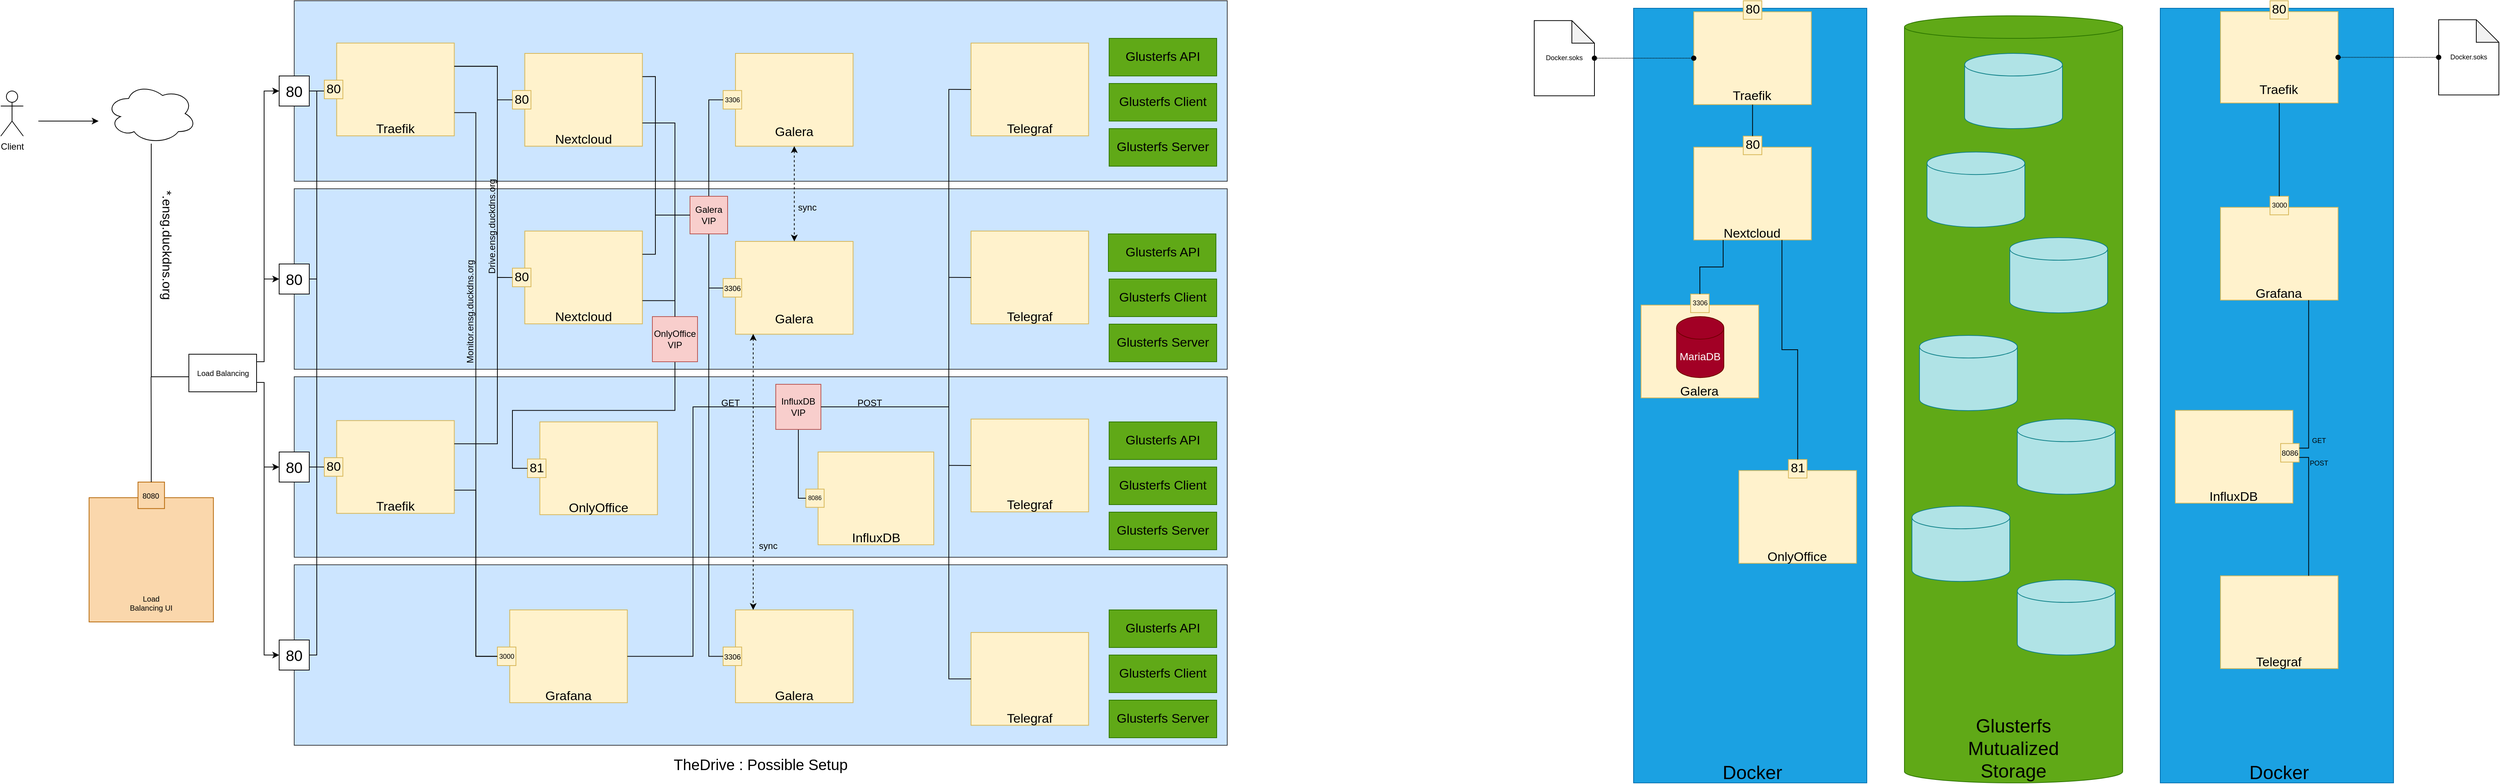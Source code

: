 <mxfile version="16.5.6" type="github">
  <diagram id="uSSf6d4gXcC3axAi4T38" name="Page-1">
    <mxGraphModel dx="920" dy="921" grid="1" gridSize="10" guides="1" tooltips="1" connect="1" arrows="1" fold="1" page="1" pageScale="1" pageWidth="827" pageHeight="1169" math="0" shadow="0">
      <root>
        <mxCell id="0" />
        <mxCell id="1" parent="0" />
        <mxCell id="GVOFtaDocg-hXBosBqJG-1" value="Client" style="shape=umlActor;verticalLabelPosition=bottom;verticalAlign=top;html=1;outlineConnect=0;" parent="1" vertex="1">
          <mxGeometry x="30" y="140" width="30" height="60" as="geometry" />
        </mxCell>
        <mxCell id="GVOFtaDocg-hXBosBqJG-21" style="edgeStyle=orthogonalEdgeStyle;rounded=0;orthogonalLoop=1;jettySize=auto;html=1;fontSize=17;" parent="1" source="GVOFtaDocg-hXBosBqJG-2" edge="1">
          <mxGeometry relative="1" as="geometry">
            <mxPoint x="290" y="520" as="targetPoint" />
            <Array as="points">
              <mxPoint x="230" y="520" />
            </Array>
          </mxGeometry>
        </mxCell>
        <mxCell id="GVOFtaDocg-hXBosBqJG-2" value="" style="ellipse;shape=cloud;whiteSpace=wrap;html=1;" parent="1" vertex="1">
          <mxGeometry x="170" y="130" width="120" height="80" as="geometry" />
        </mxCell>
        <mxCell id="GVOFtaDocg-hXBosBqJG-4" value="" style="endArrow=classic;html=1;rounded=0;" parent="1" edge="1">
          <mxGeometry width="50" height="50" relative="1" as="geometry">
            <mxPoint x="80" y="180" as="sourcePoint" />
            <mxPoint x="160" y="180" as="targetPoint" />
          </mxGeometry>
        </mxCell>
        <mxCell id="GVOFtaDocg-hXBosBqJG-26" value="*.ensg.duckdns.org" style="text;html=1;strokeColor=none;fillColor=none;align=center;verticalAlign=middle;whiteSpace=wrap;rounded=0;fontSize=17;rotation=90;" parent="1" vertex="1">
          <mxGeometry x="220" y="330" width="60" height="30" as="geometry" />
        </mxCell>
        <mxCell id="GVOFtaDocg-hXBosBqJG-6" value="TheDrive : Possible Setup" style="text;html=1;strokeColor=none;fillColor=none;align=center;verticalAlign=middle;whiteSpace=wrap;rounded=0;fontSize=20;" parent="1" vertex="1">
          <mxGeometry x="915" y="1020" width="250" height="30" as="geometry" />
        </mxCell>
        <mxCell id="GVOFtaDocg-hXBosBqJG-7" value="" style="rounded=0;whiteSpace=wrap;html=1;fontSize=20;fillColor=#cce5ff;strokeColor=#36393d;" parent="1" vertex="1">
          <mxGeometry x="420" y="20" width="1240" height="240" as="geometry" />
        </mxCell>
        <mxCell id="GVOFtaDocg-hXBosBqJG-8" value="" style="rounded=0;whiteSpace=wrap;html=1;fontSize=20;fillColor=#cce5ff;strokeColor=#36393d;" parent="1" vertex="1">
          <mxGeometry x="420" y="270" width="1240" height="240" as="geometry" />
        </mxCell>
        <mxCell id="GVOFtaDocg-hXBosBqJG-9" value="" style="rounded=0;whiteSpace=wrap;html=1;fontSize=20;fillColor=#cce5ff;strokeColor=#36393d;" parent="1" vertex="1">
          <mxGeometry x="420" y="520" width="1240" height="240" as="geometry" />
        </mxCell>
        <mxCell id="GVOFtaDocg-hXBosBqJG-10" value="" style="rounded=0;whiteSpace=wrap;html=1;fontSize=20;fillColor=#cce5ff;strokeColor=#36393d;" parent="1" vertex="1">
          <mxGeometry x="420" y="770" width="1240" height="240" as="geometry" />
        </mxCell>
        <mxCell id="GVOFtaDocg-hXBosBqJG-188" style="edgeStyle=orthogonalEdgeStyle;rounded=0;orthogonalLoop=1;jettySize=auto;html=1;exitX=1;exitY=0.5;exitDx=0;exitDy=0;entryX=0;entryY=0.5;entryDx=0;entryDy=0;fontSize=17;startArrow=none;startFill=0;endArrow=none;endFill=0;" parent="1" source="GVOFtaDocg-hXBosBqJG-11" target="GVOFtaDocg-hXBosBqJG-96" edge="1">
          <mxGeometry relative="1" as="geometry" />
        </mxCell>
        <mxCell id="GVOFtaDocg-hXBosBqJG-189" style="edgeStyle=orthogonalEdgeStyle;rounded=0;orthogonalLoop=1;jettySize=auto;html=1;exitX=1;exitY=0.5;exitDx=0;exitDy=0;entryX=0;entryY=0.5;entryDx=0;entryDy=0;fontSize=17;startArrow=none;startFill=0;endArrow=none;endFill=0;" parent="1" source="GVOFtaDocg-hXBosBqJG-11" target="GVOFtaDocg-hXBosBqJG-37" edge="1">
          <mxGeometry relative="1" as="geometry">
            <Array as="points">
              <mxPoint x="450" y="140" />
              <mxPoint x="450" y="640" />
            </Array>
          </mxGeometry>
        </mxCell>
        <mxCell id="GVOFtaDocg-hXBosBqJG-11" value="80" style="whiteSpace=wrap;html=1;aspect=fixed;fontSize=20;" parent="1" vertex="1">
          <mxGeometry x="400" y="120" width="40" height="40" as="geometry" />
        </mxCell>
        <mxCell id="GVOFtaDocg-hXBosBqJG-190" style="edgeStyle=orthogonalEdgeStyle;rounded=0;orthogonalLoop=1;jettySize=auto;html=1;exitX=1;exitY=0.5;exitDx=0;exitDy=0;fontSize=17;startArrow=none;startFill=0;endArrow=none;endFill=0;" parent="1" source="GVOFtaDocg-hXBosBqJG-12" edge="1">
          <mxGeometry relative="1" as="geometry">
            <mxPoint x="450" y="389.952" as="targetPoint" />
          </mxGeometry>
        </mxCell>
        <mxCell id="GVOFtaDocg-hXBosBqJG-12" value="80" style="whiteSpace=wrap;html=1;aspect=fixed;fontSize=20;" parent="1" vertex="1">
          <mxGeometry x="400" y="370" width="40" height="40" as="geometry" />
        </mxCell>
        <mxCell id="GVOFtaDocg-hXBosBqJG-191" style="edgeStyle=orthogonalEdgeStyle;rounded=0;orthogonalLoop=1;jettySize=auto;html=1;exitX=1;exitY=0.5;exitDx=0;exitDy=0;fontSize=17;startArrow=none;startFill=0;endArrow=none;endFill=0;" parent="1" source="GVOFtaDocg-hXBosBqJG-13" edge="1">
          <mxGeometry relative="1" as="geometry">
            <mxPoint x="450" y="639.952" as="targetPoint" />
          </mxGeometry>
        </mxCell>
        <mxCell id="GVOFtaDocg-hXBosBqJG-13" value="80" style="whiteSpace=wrap;html=1;aspect=fixed;fontSize=20;" parent="1" vertex="1">
          <mxGeometry x="400" y="620" width="40" height="40" as="geometry" />
        </mxCell>
        <mxCell id="GVOFtaDocg-hXBosBqJG-192" style="edgeStyle=orthogonalEdgeStyle;rounded=0;orthogonalLoop=1;jettySize=auto;html=1;exitX=1;exitY=0.5;exitDx=0;exitDy=0;fontSize=17;startArrow=none;startFill=0;endArrow=none;endFill=0;" parent="1" source="GVOFtaDocg-hXBosBqJG-14" edge="1">
          <mxGeometry relative="1" as="geometry">
            <mxPoint x="450" y="640.0" as="targetPoint" />
            <Array as="points">
              <mxPoint x="450" y="890" />
            </Array>
          </mxGeometry>
        </mxCell>
        <mxCell id="GVOFtaDocg-hXBosBqJG-14" value="80" style="whiteSpace=wrap;html=1;aspect=fixed;fontSize=20;" parent="1" vertex="1">
          <mxGeometry x="400" y="870" width="40" height="40" as="geometry" />
        </mxCell>
        <mxCell id="GVOFtaDocg-hXBosBqJG-22" style="edgeStyle=orthogonalEdgeStyle;rounded=0;orthogonalLoop=1;jettySize=auto;html=1;exitX=0.75;exitY=0;exitDx=0;exitDy=0;entryX=0;entryY=0.5;entryDx=0;entryDy=0;fontSize=17;" parent="1" target="GVOFtaDocg-hXBosBqJG-11" edge="1">
          <mxGeometry relative="1" as="geometry">
            <mxPoint x="370" y="500" as="sourcePoint" />
            <Array as="points">
              <mxPoint x="380" y="500" />
              <mxPoint x="380" y="140" />
            </Array>
          </mxGeometry>
        </mxCell>
        <mxCell id="GVOFtaDocg-hXBosBqJG-23" style="edgeStyle=orthogonalEdgeStyle;rounded=0;orthogonalLoop=1;jettySize=auto;html=1;exitX=1;exitY=0;exitDx=0;exitDy=0;entryX=0;entryY=0.5;entryDx=0;entryDy=0;fontSize=17;" parent="1" target="GVOFtaDocg-hXBosBqJG-12" edge="1">
          <mxGeometry relative="1" as="geometry">
            <mxPoint x="380" y="500" as="sourcePoint" />
            <Array as="points">
              <mxPoint x="380" y="390" />
            </Array>
          </mxGeometry>
        </mxCell>
        <mxCell id="GVOFtaDocg-hXBosBqJG-24" style="edgeStyle=orthogonalEdgeStyle;rounded=0;orthogonalLoop=1;jettySize=auto;html=1;exitX=1;exitY=0.75;exitDx=0;exitDy=0;entryX=0;entryY=0.5;entryDx=0;entryDy=0;fontSize=17;" parent="1" source="GVOFtaDocg-hXBosBqJG-207" target="GVOFtaDocg-hXBosBqJG-14" edge="1">
          <mxGeometry relative="1" as="geometry">
            <mxPoint x="370" y="540" as="sourcePoint" />
            <Array as="points">
              <mxPoint x="380" y="527" />
              <mxPoint x="380" y="890" />
            </Array>
          </mxGeometry>
        </mxCell>
        <mxCell id="GVOFtaDocg-hXBosBqJG-25" style="edgeStyle=orthogonalEdgeStyle;rounded=0;orthogonalLoop=1;jettySize=auto;html=1;exitX=1;exitY=1;exitDx=0;exitDy=0;entryX=0;entryY=0.5;entryDx=0;entryDy=0;fontSize=17;" parent="1" target="GVOFtaDocg-hXBosBqJG-13" edge="1">
          <mxGeometry relative="1" as="geometry">
            <mxPoint x="380" y="540" as="sourcePoint" />
            <Array as="points">
              <mxPoint x="380" y="640" />
            </Array>
          </mxGeometry>
        </mxCell>
        <mxCell id="GVOFtaDocg-hXBosBqJG-35" value="" style="group" parent="1" vertex="1" connectable="0">
          <mxGeometry x="460" y="578.25" width="172.74" height="127.5" as="geometry" />
        </mxCell>
        <mxCell id="GVOFtaDocg-hXBosBqJG-36" value="" style="rounded=0;whiteSpace=wrap;html=1;labelBackgroundColor=#99FFFF;fontSize=17;fillColor=#fff2cc;strokeColor=#d6b656;" parent="GVOFtaDocg-hXBosBqJG-35" vertex="1">
          <mxGeometry x="16.451" width="156.289" height="123.387" as="geometry" />
        </mxCell>
        <mxCell id="GVOFtaDocg-hXBosBqJG-37" value="80" style="whiteSpace=wrap;html=1;aspect=fixed;labelBackgroundColor=none;fontSize=17;fillColor=#fff2cc;strokeColor=#d6b656;" parent="GVOFtaDocg-hXBosBqJG-35" vertex="1">
          <mxGeometry y="49.355" width="24.677" height="24.677" as="geometry" />
        </mxCell>
        <mxCell id="GVOFtaDocg-hXBosBqJG-38" value="Traefik" style="text;html=1;align=center;verticalAlign=middle;whiteSpace=wrap;rounded=0;labelBackgroundColor=none;fontSize=17;" parent="GVOFtaDocg-hXBosBqJG-35" vertex="1">
          <mxGeometry x="69.919" y="102.823" width="49.354" height="24.677" as="geometry" />
        </mxCell>
        <mxCell id="GVOFtaDocg-hXBosBqJG-55" value="" style="group" parent="1" vertex="1" connectable="0">
          <mxGeometry x="1503" y="130" width="143" height="110" as="geometry" />
        </mxCell>
        <mxCell id="GVOFtaDocg-hXBosBqJG-52" value="" style="group" parent="GVOFtaDocg-hXBosBqJG-55" vertex="1" connectable="0">
          <mxGeometry y="60" width="143" height="50" as="geometry" />
        </mxCell>
        <mxCell id="GVOFtaDocg-hXBosBqJG-45" value="" style="rounded=0;whiteSpace=wrap;html=1;labelBackgroundColor=none;fontSize=17;fillColor=#60a917;strokeColor=#2D7600;fontColor=#ffffff;" parent="GVOFtaDocg-hXBosBqJG-52" vertex="1">
          <mxGeometry width="143" height="50" as="geometry" />
        </mxCell>
        <mxCell id="GVOFtaDocg-hXBosBqJG-46" value="Glusterfs Server" style="text;html=1;strokeColor=none;fillColor=none;align=center;verticalAlign=middle;whiteSpace=wrap;rounded=0;labelBackgroundColor=none;fontSize=17;" parent="GVOFtaDocg-hXBosBqJG-52" vertex="1">
          <mxGeometry y="10" width="143" height="30" as="geometry" />
        </mxCell>
        <mxCell id="GVOFtaDocg-hXBosBqJG-54" value="" style="group" parent="GVOFtaDocg-hXBosBqJG-55" vertex="1" connectable="0">
          <mxGeometry width="143" height="50" as="geometry" />
        </mxCell>
        <mxCell id="GVOFtaDocg-hXBosBqJG-49" value="" style="rounded=0;whiteSpace=wrap;html=1;labelBackgroundColor=none;fontSize=17;fillColor=#60a917;strokeColor=#2D7600;fontColor=#ffffff;" parent="GVOFtaDocg-hXBosBqJG-54" vertex="1">
          <mxGeometry width="143" height="50" as="geometry" />
        </mxCell>
        <mxCell id="GVOFtaDocg-hXBosBqJG-50" value="Glusterfs Client" style="text;html=1;strokeColor=none;fillColor=none;align=center;verticalAlign=middle;whiteSpace=wrap;rounded=0;labelBackgroundColor=none;fontSize=17;" parent="GVOFtaDocg-hXBosBqJG-54" vertex="1">
          <mxGeometry y="10" width="143" height="30" as="geometry" />
        </mxCell>
        <mxCell id="GVOFtaDocg-hXBosBqJG-56" value="" style="group" parent="1" vertex="1" connectable="0">
          <mxGeometry x="1503" y="390" width="143" height="110" as="geometry" />
        </mxCell>
        <mxCell id="GVOFtaDocg-hXBosBqJG-57" value="" style="group" parent="GVOFtaDocg-hXBosBqJG-56" vertex="1" connectable="0">
          <mxGeometry y="60" width="143" height="50" as="geometry" />
        </mxCell>
        <mxCell id="GVOFtaDocg-hXBosBqJG-58" value="" style="rounded=0;whiteSpace=wrap;html=1;labelBackgroundColor=none;fontSize=17;fillColor=#60a917;strokeColor=#2D7600;fontColor=#ffffff;" parent="GVOFtaDocg-hXBosBqJG-57" vertex="1">
          <mxGeometry width="143" height="50" as="geometry" />
        </mxCell>
        <mxCell id="GVOFtaDocg-hXBosBqJG-59" value="Glusterfs Server" style="text;html=1;strokeColor=none;fillColor=none;align=center;verticalAlign=middle;whiteSpace=wrap;rounded=0;labelBackgroundColor=none;fontSize=17;" parent="GVOFtaDocg-hXBosBqJG-57" vertex="1">
          <mxGeometry y="10" width="143" height="30" as="geometry" />
        </mxCell>
        <mxCell id="GVOFtaDocg-hXBosBqJG-60" value="" style="group" parent="GVOFtaDocg-hXBosBqJG-56" vertex="1" connectable="0">
          <mxGeometry width="143" height="50" as="geometry" />
        </mxCell>
        <mxCell id="GVOFtaDocg-hXBosBqJG-61" value="" style="rounded=0;whiteSpace=wrap;html=1;labelBackgroundColor=none;fontSize=17;fillColor=#60a917;strokeColor=#2D7600;fontColor=#ffffff;" parent="GVOFtaDocg-hXBosBqJG-60" vertex="1">
          <mxGeometry width="143" height="50" as="geometry" />
        </mxCell>
        <mxCell id="GVOFtaDocg-hXBosBqJG-62" value="Glusterfs Client" style="text;html=1;strokeColor=none;fillColor=none;align=center;verticalAlign=middle;whiteSpace=wrap;rounded=0;labelBackgroundColor=none;fontSize=17;" parent="GVOFtaDocg-hXBosBqJG-60" vertex="1">
          <mxGeometry y="10" width="143" height="30" as="geometry" />
        </mxCell>
        <mxCell id="GVOFtaDocg-hXBosBqJG-64" value="" style="group" parent="1" vertex="1" connectable="0">
          <mxGeometry x="1503" y="640" width="143" height="110" as="geometry" />
        </mxCell>
        <mxCell id="GVOFtaDocg-hXBosBqJG-65" value="" style="group" parent="GVOFtaDocg-hXBosBqJG-64" vertex="1" connectable="0">
          <mxGeometry y="60" width="143" height="50" as="geometry" />
        </mxCell>
        <mxCell id="GVOFtaDocg-hXBosBqJG-66" value="" style="rounded=0;whiteSpace=wrap;html=1;labelBackgroundColor=none;fontSize=17;fillColor=#60a917;strokeColor=#2D7600;fontColor=#ffffff;" parent="GVOFtaDocg-hXBosBqJG-65" vertex="1">
          <mxGeometry width="143" height="50" as="geometry" />
        </mxCell>
        <mxCell id="GVOFtaDocg-hXBosBqJG-67" value="Glusterfs Server" style="text;html=1;strokeColor=none;fillColor=none;align=center;verticalAlign=middle;whiteSpace=wrap;rounded=0;labelBackgroundColor=none;fontSize=17;" parent="GVOFtaDocg-hXBosBqJG-65" vertex="1">
          <mxGeometry y="10" width="143" height="30" as="geometry" />
        </mxCell>
        <mxCell id="GVOFtaDocg-hXBosBqJG-68" value="" style="group" parent="GVOFtaDocg-hXBosBqJG-64" vertex="1" connectable="0">
          <mxGeometry width="143" height="50" as="geometry" />
        </mxCell>
        <mxCell id="GVOFtaDocg-hXBosBqJG-69" value="" style="rounded=0;whiteSpace=wrap;html=1;labelBackgroundColor=none;fontSize=17;fillColor=#60a917;strokeColor=#2D7600;fontColor=#ffffff;" parent="GVOFtaDocg-hXBosBqJG-68" vertex="1">
          <mxGeometry width="143" height="50" as="geometry" />
        </mxCell>
        <mxCell id="GVOFtaDocg-hXBosBqJG-70" value="Glusterfs Client" style="text;html=1;strokeColor=none;fillColor=none;align=center;verticalAlign=middle;whiteSpace=wrap;rounded=0;labelBackgroundColor=none;fontSize=17;" parent="GVOFtaDocg-hXBosBqJG-68" vertex="1">
          <mxGeometry y="10" width="143" height="30" as="geometry" />
        </mxCell>
        <mxCell id="GVOFtaDocg-hXBosBqJG-72" value="" style="group" parent="1" vertex="1" connectable="0">
          <mxGeometry x="1503" y="950" width="143" height="50" as="geometry" />
        </mxCell>
        <mxCell id="GVOFtaDocg-hXBosBqJG-73" value="" style="rounded=0;whiteSpace=wrap;html=1;labelBackgroundColor=none;fontSize=17;fillColor=#60a917;strokeColor=#2D7600;fontColor=#ffffff;" parent="GVOFtaDocg-hXBosBqJG-72" vertex="1">
          <mxGeometry width="143" height="50" as="geometry" />
        </mxCell>
        <mxCell id="GVOFtaDocg-hXBosBqJG-74" value="Glusterfs Server" style="text;html=1;strokeColor=none;fillColor=none;align=center;verticalAlign=middle;whiteSpace=wrap;rounded=0;labelBackgroundColor=none;fontSize=17;" parent="GVOFtaDocg-hXBosBqJG-72" vertex="1">
          <mxGeometry y="10" width="143" height="30" as="geometry" />
        </mxCell>
        <mxCell id="GVOFtaDocg-hXBosBqJG-75" value="" style="group" parent="1" vertex="1" connectable="0">
          <mxGeometry x="1503" y="890" width="143" height="50" as="geometry" />
        </mxCell>
        <mxCell id="GVOFtaDocg-hXBosBqJG-76" value="" style="rounded=0;whiteSpace=wrap;html=1;labelBackgroundColor=none;fontSize=17;fillColor=#60a917;strokeColor=#2D7600;fontColor=#ffffff;" parent="GVOFtaDocg-hXBosBqJG-75" vertex="1">
          <mxGeometry width="143" height="50" as="geometry" />
        </mxCell>
        <mxCell id="GVOFtaDocg-hXBosBqJG-77" value="Glusterfs Client" style="text;html=1;strokeColor=none;fillColor=none;align=center;verticalAlign=middle;whiteSpace=wrap;rounded=0;labelBackgroundColor=none;fontSize=17;" parent="GVOFtaDocg-hXBosBqJG-75" vertex="1">
          <mxGeometry y="10" width="143" height="30" as="geometry" />
        </mxCell>
        <mxCell id="GVOFtaDocg-hXBosBqJG-79" value="" style="group" parent="1" vertex="1" connectable="0">
          <mxGeometry x="1503" y="830" width="143" height="50" as="geometry" />
        </mxCell>
        <mxCell id="GVOFtaDocg-hXBosBqJG-80" value="" style="rounded=0;whiteSpace=wrap;html=1;labelBackgroundColor=none;fontSize=17;fillColor=#60a917;strokeColor=#2D7600;fontColor=#ffffff;" parent="GVOFtaDocg-hXBosBqJG-79" vertex="1">
          <mxGeometry width="143" height="50" as="geometry" />
        </mxCell>
        <mxCell id="GVOFtaDocg-hXBosBqJG-81" value="Glusterfs API" style="text;html=1;strokeColor=none;fillColor=none;align=center;verticalAlign=middle;whiteSpace=wrap;rounded=0;labelBackgroundColor=none;fontSize=17;" parent="GVOFtaDocg-hXBosBqJG-79" vertex="1">
          <mxGeometry y="10" width="143" height="30" as="geometry" />
        </mxCell>
        <mxCell id="GVOFtaDocg-hXBosBqJG-83" value="" style="group" parent="1" vertex="1" connectable="0">
          <mxGeometry x="1503" y="580" width="143" height="50" as="geometry" />
        </mxCell>
        <mxCell id="GVOFtaDocg-hXBosBqJG-84" value="" style="rounded=0;whiteSpace=wrap;html=1;labelBackgroundColor=none;fontSize=17;fillColor=#60a917;strokeColor=#2D7600;fontColor=#ffffff;" parent="GVOFtaDocg-hXBosBqJG-83" vertex="1">
          <mxGeometry width="143" height="50" as="geometry" />
        </mxCell>
        <mxCell id="GVOFtaDocg-hXBosBqJG-85" value="Glusterfs API" style="text;html=1;strokeColor=none;fillColor=none;align=center;verticalAlign=middle;whiteSpace=wrap;rounded=0;labelBackgroundColor=none;fontSize=17;" parent="GVOFtaDocg-hXBosBqJG-83" vertex="1">
          <mxGeometry y="10" width="143" height="30" as="geometry" />
        </mxCell>
        <mxCell id="GVOFtaDocg-hXBosBqJG-86" value="" style="group" parent="1" vertex="1" connectable="0">
          <mxGeometry x="1270" y="330" width="143" height="50" as="geometry" />
        </mxCell>
        <mxCell id="GVOFtaDocg-hXBosBqJG-87" value="" style="rounded=0;whiteSpace=wrap;html=1;labelBackgroundColor=none;fontSize=17;fillColor=#60a917;strokeColor=#2D7600;fontColor=#ffffff;" parent="GVOFtaDocg-hXBosBqJG-86" vertex="1">
          <mxGeometry x="232" width="143" height="50" as="geometry" />
        </mxCell>
        <mxCell id="GVOFtaDocg-hXBosBqJG-88" value="Glusterfs API" style="text;html=1;strokeColor=none;fillColor=none;align=center;verticalAlign=middle;whiteSpace=wrap;rounded=0;labelBackgroundColor=none;fontSize=17;" parent="GVOFtaDocg-hXBosBqJG-86" vertex="1">
          <mxGeometry x="233" y="10" width="143" height="30" as="geometry" />
        </mxCell>
        <mxCell id="GVOFtaDocg-hXBosBqJG-89" value="" style="group" parent="1" vertex="1" connectable="0">
          <mxGeometry x="1503" y="70" width="143" height="50" as="geometry" />
        </mxCell>
        <mxCell id="GVOFtaDocg-hXBosBqJG-90" value="" style="rounded=0;whiteSpace=wrap;html=1;labelBackgroundColor=none;fontSize=17;fillColor=#60a917;strokeColor=#2D7600;fontColor=#ffffff;" parent="GVOFtaDocg-hXBosBqJG-89" vertex="1">
          <mxGeometry width="143" height="50" as="geometry" />
        </mxCell>
        <mxCell id="GVOFtaDocg-hXBosBqJG-91" value="Glusterfs API" style="text;html=1;strokeColor=none;fillColor=none;align=center;verticalAlign=middle;whiteSpace=wrap;rounded=0;labelBackgroundColor=none;fontSize=17;" parent="GVOFtaDocg-hXBosBqJG-89" vertex="1">
          <mxGeometry y="10" width="143" height="30" as="geometry" />
        </mxCell>
        <mxCell id="GVOFtaDocg-hXBosBqJG-94" value="" style="group" parent="1" vertex="1" connectable="0">
          <mxGeometry x="460" y="76.25" width="172.74" height="127.5" as="geometry" />
        </mxCell>
        <mxCell id="GVOFtaDocg-hXBosBqJG-95" value="" style="rounded=0;whiteSpace=wrap;html=1;labelBackgroundColor=#99FFFF;fontSize=17;fillColor=#fff2cc;strokeColor=#d6b656;" parent="GVOFtaDocg-hXBosBqJG-94" vertex="1">
          <mxGeometry x="16.451" width="156.289" height="123.387" as="geometry" />
        </mxCell>
        <mxCell id="GVOFtaDocg-hXBosBqJG-96" value="80" style="whiteSpace=wrap;html=1;aspect=fixed;labelBackgroundColor=none;fontSize=17;fillColor=#fff2cc;strokeColor=#d6b656;" parent="GVOFtaDocg-hXBosBqJG-94" vertex="1">
          <mxGeometry y="49.355" width="24.677" height="24.677" as="geometry" />
        </mxCell>
        <mxCell id="GVOFtaDocg-hXBosBqJG-97" value="Traefik" style="text;html=1;align=center;verticalAlign=middle;whiteSpace=wrap;rounded=0;labelBackgroundColor=none;fontSize=17;" parent="GVOFtaDocg-hXBosBqJG-94" vertex="1">
          <mxGeometry x="69.919" y="102.823" width="49.354" height="24.677" as="geometry" />
        </mxCell>
        <mxCell id="GVOFtaDocg-hXBosBqJG-98" value="" style="group" parent="1" vertex="1" connectable="0">
          <mxGeometry x="1303" y="76.25" width="172.74" height="127.5" as="geometry" />
        </mxCell>
        <mxCell id="GVOFtaDocg-hXBosBqJG-99" value="" style="rounded=0;whiteSpace=wrap;html=1;labelBackgroundColor=#99FFFF;fontSize=17;fillColor=#fff2cc;strokeColor=#d6b656;" parent="GVOFtaDocg-hXBosBqJG-98" vertex="1">
          <mxGeometry x="16.451" width="156.289" height="123.387" as="geometry" />
        </mxCell>
        <mxCell id="GVOFtaDocg-hXBosBqJG-101" value="Telegraf" style="text;html=1;align=center;verticalAlign=middle;whiteSpace=wrap;rounded=0;labelBackgroundColor=none;fontSize=17;" parent="GVOFtaDocg-hXBosBqJG-98" vertex="1">
          <mxGeometry x="69.919" y="102.823" width="49.354" height="24.677" as="geometry" />
        </mxCell>
        <mxCell id="GVOFtaDocg-hXBosBqJG-119" value="" style="group" parent="1" vertex="1" connectable="0">
          <mxGeometry x="1303" y="326.25" width="172.74" height="127.5" as="geometry" />
        </mxCell>
        <mxCell id="GVOFtaDocg-hXBosBqJG-120" value="" style="rounded=0;whiteSpace=wrap;html=1;labelBackgroundColor=#99FFFF;fontSize=17;fillColor=#fff2cc;strokeColor=#d6b656;" parent="GVOFtaDocg-hXBosBqJG-119" vertex="1">
          <mxGeometry x="16.451" width="156.289" height="123.387" as="geometry" />
        </mxCell>
        <mxCell id="GVOFtaDocg-hXBosBqJG-122" value="Telegraf" style="text;html=1;align=center;verticalAlign=middle;whiteSpace=wrap;rounded=0;labelBackgroundColor=none;fontSize=17;" parent="GVOFtaDocg-hXBosBqJG-119" vertex="1">
          <mxGeometry x="69.919" y="102.823" width="49.354" height="24.677" as="geometry" />
        </mxCell>
        <mxCell id="GVOFtaDocg-hXBosBqJG-123" value="" style="group" parent="1" vertex="1" connectable="0">
          <mxGeometry x="1303" y="576.25" width="172.74" height="127.5" as="geometry" />
        </mxCell>
        <mxCell id="GVOFtaDocg-hXBosBqJG-124" value="" style="rounded=0;whiteSpace=wrap;html=1;labelBackgroundColor=#99FFFF;fontSize=17;fillColor=#fff2cc;strokeColor=#d6b656;" parent="GVOFtaDocg-hXBosBqJG-123" vertex="1">
          <mxGeometry x="16.451" width="156.289" height="123.387" as="geometry" />
        </mxCell>
        <mxCell id="GVOFtaDocg-hXBosBqJG-126" value="Telegraf" style="text;html=1;align=center;verticalAlign=middle;whiteSpace=wrap;rounded=0;labelBackgroundColor=none;fontSize=17;" parent="GVOFtaDocg-hXBosBqJG-123" vertex="1">
          <mxGeometry x="69.919" y="102.823" width="49.354" height="24.677" as="geometry" />
        </mxCell>
        <mxCell id="GVOFtaDocg-hXBosBqJG-127" value="" style="group" parent="1" vertex="1" connectable="0">
          <mxGeometry x="1303" y="860" width="172.74" height="127.5" as="geometry" />
        </mxCell>
        <mxCell id="GVOFtaDocg-hXBosBqJG-128" value="" style="rounded=0;whiteSpace=wrap;html=1;labelBackgroundColor=#99FFFF;fontSize=17;fillColor=#fff2cc;strokeColor=#d6b656;" parent="GVOFtaDocg-hXBosBqJG-127" vertex="1">
          <mxGeometry x="16.451" width="156.289" height="123.387" as="geometry" />
        </mxCell>
        <mxCell id="GVOFtaDocg-hXBosBqJG-130" value="Telegraf" style="text;html=1;align=center;verticalAlign=middle;whiteSpace=wrap;rounded=0;labelBackgroundColor=none;fontSize=17;" parent="GVOFtaDocg-hXBosBqJG-127" vertex="1">
          <mxGeometry x="69.919" y="102.823" width="49.354" height="24.677" as="geometry" />
        </mxCell>
        <mxCell id="GVOFtaDocg-hXBosBqJG-131" value="" style="group" parent="1" vertex="1" connectable="0">
          <mxGeometry x="1100" y="620" width="170" height="127.5" as="geometry" />
        </mxCell>
        <mxCell id="GVOFtaDocg-hXBosBqJG-132" value="" style="rounded=0;whiteSpace=wrap;html=1;labelBackgroundColor=#99FFFF;fontSize=17;fillColor=#fff2cc;strokeColor=#d6b656;" parent="GVOFtaDocg-hXBosBqJG-131" vertex="1">
          <mxGeometry x="16.19" width="153.81" height="123.387" as="geometry" />
        </mxCell>
        <mxCell id="GVOFtaDocg-hXBosBqJG-133" value="8086" style="whiteSpace=wrap;html=1;aspect=fixed;labelBackgroundColor=none;fontSize=8;fillColor=#fff2cc;strokeColor=#d6b656;" parent="GVOFtaDocg-hXBosBqJG-131" vertex="1">
          <mxGeometry y="49.355" width="24.286" height="24.286" as="geometry" />
        </mxCell>
        <mxCell id="GVOFtaDocg-hXBosBqJG-134" value="InfluxDB" style="text;html=1;align=center;verticalAlign=middle;whiteSpace=wrap;rounded=0;labelBackgroundColor=none;fontSize=17;" parent="GVOFtaDocg-hXBosBqJG-131" vertex="1">
          <mxGeometry x="68.81" y="102.823" width="48.571" height="24.677" as="geometry" />
        </mxCell>
        <mxCell id="GVOFtaDocg-hXBosBqJG-139" value="" style="group" parent="1" vertex="1" connectable="0">
          <mxGeometry x="690" y="830" width="172.74" height="127.5" as="geometry" />
        </mxCell>
        <mxCell id="GVOFtaDocg-hXBosBqJG-140" value="" style="rounded=0;whiteSpace=wrap;html=1;labelBackgroundColor=#99FFFF;fontSize=17;fillColor=#fff2cc;strokeColor=#d6b656;" parent="GVOFtaDocg-hXBosBqJG-139" vertex="1">
          <mxGeometry x="16.451" width="156.289" height="123.387" as="geometry" />
        </mxCell>
        <mxCell id="GVOFtaDocg-hXBosBqJG-141" value="3000" style="whiteSpace=wrap;html=1;aspect=fixed;labelBackgroundColor=none;fontSize=9;fillColor=#fff2cc;strokeColor=#d6b656;" parent="GVOFtaDocg-hXBosBqJG-139" vertex="1">
          <mxGeometry y="49.355" width="24.677" height="24.677" as="geometry" />
        </mxCell>
        <mxCell id="GVOFtaDocg-hXBosBqJG-142" value="Grafana" style="text;html=1;align=center;verticalAlign=middle;whiteSpace=wrap;rounded=0;labelBackgroundColor=none;fontSize=17;" parent="GVOFtaDocg-hXBosBqJG-139" vertex="1">
          <mxGeometry x="69.919" y="102.823" width="49.354" height="24.677" as="geometry" />
        </mxCell>
        <mxCell id="GVOFtaDocg-hXBosBqJG-144" style="edgeStyle=orthogonalEdgeStyle;rounded=0;orthogonalLoop=1;jettySize=auto;html=1;exitX=1;exitY=0.75;exitDx=0;exitDy=0;entryX=0;entryY=0.5;entryDx=0;entryDy=0;fontSize=17;endArrow=none;endFill=0;" parent="1" source="GVOFtaDocg-hXBosBqJG-95" target="GVOFtaDocg-hXBosBqJG-141" edge="1">
          <mxGeometry relative="1" as="geometry" />
        </mxCell>
        <mxCell id="GVOFtaDocg-hXBosBqJG-146" style="edgeStyle=orthogonalEdgeStyle;rounded=0;orthogonalLoop=1;jettySize=auto;html=1;exitX=1;exitY=0.75;exitDx=0;exitDy=0;entryX=0;entryY=0.5;entryDx=0;entryDy=0;fontSize=17;endArrow=none;endFill=0;" parent="1" source="GVOFtaDocg-hXBosBqJG-36" target="GVOFtaDocg-hXBosBqJG-141" edge="1">
          <mxGeometry relative="1" as="geometry" />
        </mxCell>
        <mxCell id="GVOFtaDocg-hXBosBqJG-147" value="" style="group" parent="1" vertex="1" connectable="0">
          <mxGeometry x="710" y="90" width="172.74" height="127.5" as="geometry" />
        </mxCell>
        <mxCell id="GVOFtaDocg-hXBosBqJG-148" value="" style="rounded=0;whiteSpace=wrap;html=1;labelBackgroundColor=#99FFFF;fontSize=17;fillColor=#fff2cc;strokeColor=#d6b656;" parent="GVOFtaDocg-hXBosBqJG-147" vertex="1">
          <mxGeometry x="16.451" width="156.289" height="123.387" as="geometry" />
        </mxCell>
        <mxCell id="GVOFtaDocg-hXBosBqJG-149" value="80" style="whiteSpace=wrap;html=1;aspect=fixed;labelBackgroundColor=none;fontSize=17;fillColor=#fff2cc;strokeColor=#d6b656;" parent="GVOFtaDocg-hXBosBqJG-147" vertex="1">
          <mxGeometry y="49.355" width="24.677" height="24.677" as="geometry" />
        </mxCell>
        <mxCell id="GVOFtaDocg-hXBosBqJG-150" value="Nextcloud" style="text;html=1;align=center;verticalAlign=middle;whiteSpace=wrap;rounded=0;labelBackgroundColor=none;fontSize=17;" parent="GVOFtaDocg-hXBosBqJG-147" vertex="1">
          <mxGeometry x="69.919" y="102.823" width="49.354" height="24.677" as="geometry" />
        </mxCell>
        <mxCell id="GVOFtaDocg-hXBosBqJG-153" value="" style="group" parent="1" vertex="1" connectable="0">
          <mxGeometry x="710" y="326.25" width="172.74" height="127.5" as="geometry" />
        </mxCell>
        <mxCell id="GVOFtaDocg-hXBosBqJG-154" value="" style="rounded=0;whiteSpace=wrap;html=1;labelBackgroundColor=#99FFFF;fontSize=17;fillColor=#fff2cc;strokeColor=#d6b656;" parent="GVOFtaDocg-hXBosBqJG-153" vertex="1">
          <mxGeometry x="16.451" width="156.289" height="123.387" as="geometry" />
        </mxCell>
        <mxCell id="GVOFtaDocg-hXBosBqJG-155" value="80" style="whiteSpace=wrap;html=1;aspect=fixed;labelBackgroundColor=none;fontSize=17;fillColor=#fff2cc;strokeColor=#d6b656;" parent="GVOFtaDocg-hXBosBqJG-153" vertex="1">
          <mxGeometry y="49.355" width="24.677" height="24.677" as="geometry" />
        </mxCell>
        <mxCell id="GVOFtaDocg-hXBosBqJG-156" value="Nextcloud" style="text;html=1;align=center;verticalAlign=middle;whiteSpace=wrap;rounded=0;labelBackgroundColor=none;fontSize=17;" parent="GVOFtaDocg-hXBosBqJG-153" vertex="1">
          <mxGeometry x="69.919" y="102.823" width="49.354" height="24.677" as="geometry" />
        </mxCell>
        <mxCell id="GVOFtaDocg-hXBosBqJG-157" value="" style="group" parent="1" vertex="1" connectable="0">
          <mxGeometry x="730" y="580" width="172.74" height="127.5" as="geometry" />
        </mxCell>
        <mxCell id="GVOFtaDocg-hXBosBqJG-158" value="" style="rounded=0;whiteSpace=wrap;html=1;labelBackgroundColor=#99FFFF;fontSize=17;fillColor=#fff2cc;strokeColor=#d6b656;" parent="GVOFtaDocg-hXBosBqJG-157" vertex="1">
          <mxGeometry x="16.451" width="156.289" height="123.387" as="geometry" />
        </mxCell>
        <mxCell id="GVOFtaDocg-hXBosBqJG-159" value="81" style="whiteSpace=wrap;html=1;aspect=fixed;labelBackgroundColor=none;fontSize=17;fillColor=#fff2cc;strokeColor=#d6b656;" parent="GVOFtaDocg-hXBosBqJG-157" vertex="1">
          <mxGeometry y="49.355" width="24.677" height="24.677" as="geometry" />
        </mxCell>
        <mxCell id="GVOFtaDocg-hXBosBqJG-160" value="OnlyOffice" style="text;html=1;align=center;verticalAlign=middle;whiteSpace=wrap;rounded=0;labelBackgroundColor=none;fontSize=17;" parent="GVOFtaDocg-hXBosBqJG-157" vertex="1">
          <mxGeometry x="69.919" y="102.823" width="49.354" height="24.677" as="geometry" />
        </mxCell>
        <mxCell id="GVOFtaDocg-hXBosBqJG-161" value="" style="group" parent="1" vertex="1" connectable="0">
          <mxGeometry x="990" y="340" width="172.74" height="127.5" as="geometry" />
        </mxCell>
        <mxCell id="GVOFtaDocg-hXBosBqJG-162" value="" style="rounded=0;whiteSpace=wrap;html=1;labelBackgroundColor=#99FFFF;fontSize=17;fillColor=#fff2cc;strokeColor=#d6b656;" parent="GVOFtaDocg-hXBosBqJG-161" vertex="1">
          <mxGeometry x="16.451" width="156.289" height="123.387" as="geometry" />
        </mxCell>
        <mxCell id="GVOFtaDocg-hXBosBqJG-163" value="3306" style="whiteSpace=wrap;html=1;aspect=fixed;labelBackgroundColor=none;fontSize=10;fillColor=#fff2cc;strokeColor=#d6b656;" parent="GVOFtaDocg-hXBosBqJG-161" vertex="1">
          <mxGeometry y="49.355" width="24.677" height="24.677" as="geometry" />
        </mxCell>
        <mxCell id="GVOFtaDocg-hXBosBqJG-164" value="Galera" style="text;html=1;align=center;verticalAlign=middle;whiteSpace=wrap;rounded=0;labelBackgroundColor=none;fontSize=17;" parent="GVOFtaDocg-hXBosBqJG-161" vertex="1">
          <mxGeometry x="69.919" y="91.823" width="49.354" height="24.677" as="geometry" />
        </mxCell>
        <mxCell id="GVOFtaDocg-hXBosBqJG-167" value="" style="group" parent="1" vertex="1" connectable="0">
          <mxGeometry x="990" y="830" width="172.74" height="127.5" as="geometry" />
        </mxCell>
        <mxCell id="GVOFtaDocg-hXBosBqJG-168" value="" style="rounded=0;whiteSpace=wrap;html=1;labelBackgroundColor=#99FFFF;fontSize=17;fillColor=#fff2cc;strokeColor=#d6b656;" parent="GVOFtaDocg-hXBosBqJG-167" vertex="1">
          <mxGeometry x="16.451" width="156.289" height="123.387" as="geometry" />
        </mxCell>
        <mxCell id="GVOFtaDocg-hXBosBqJG-169" value="3306" style="whiteSpace=wrap;html=1;aspect=fixed;labelBackgroundColor=none;fontSize=10;fillColor=#fff2cc;strokeColor=#d6b656;" parent="GVOFtaDocg-hXBosBqJG-167" vertex="1">
          <mxGeometry y="49.355" width="24.677" height="24.677" as="geometry" />
        </mxCell>
        <mxCell id="GVOFtaDocg-hXBosBqJG-170" value="Galera" style="text;html=1;align=center;verticalAlign=middle;whiteSpace=wrap;rounded=0;labelBackgroundColor=none;fontSize=17;" parent="GVOFtaDocg-hXBosBqJG-167" vertex="1">
          <mxGeometry x="69.919" y="102.823" width="49.354" height="24.677" as="geometry" />
        </mxCell>
        <mxCell id="GVOFtaDocg-hXBosBqJG-171" value="" style="group" parent="1" vertex="1" connectable="0">
          <mxGeometry x="990" y="90" width="172.74" height="127.5" as="geometry" />
        </mxCell>
        <mxCell id="GVOFtaDocg-hXBosBqJG-172" value="" style="rounded=0;whiteSpace=wrap;html=1;labelBackgroundColor=#99FFFF;fontSize=17;fillColor=#fff2cc;strokeColor=#d6b656;" parent="GVOFtaDocg-hXBosBqJG-171" vertex="1">
          <mxGeometry x="16.451" width="156.289" height="123.387" as="geometry" />
        </mxCell>
        <mxCell id="GVOFtaDocg-hXBosBqJG-173" value="3306" style="whiteSpace=wrap;html=1;aspect=fixed;labelBackgroundColor=none;fontSize=9;fillColor=#fff2cc;strokeColor=#d6b656;" parent="GVOFtaDocg-hXBosBqJG-171" vertex="1">
          <mxGeometry y="49.355" width="24.677" height="24.677" as="geometry" />
        </mxCell>
        <mxCell id="GVOFtaDocg-hXBosBqJG-174" value="Galera" style="text;html=1;align=center;verticalAlign=middle;whiteSpace=wrap;rounded=0;labelBackgroundColor=none;fontSize=17;" parent="GVOFtaDocg-hXBosBqJG-171" vertex="1">
          <mxGeometry x="69.919" y="92.823" width="49.354" height="24.677" as="geometry" />
        </mxCell>
        <mxCell id="GVOFtaDocg-hXBosBqJG-176" style="edgeStyle=orthogonalEdgeStyle;rounded=0;orthogonalLoop=1;jettySize=auto;html=1;exitX=0.5;exitY=1;exitDx=0;exitDy=0;fontSize=17;endArrow=classic;endFill=1;startArrow=classic;startFill=1;dashed=1;" parent="1" source="GVOFtaDocg-hXBosBqJG-172" target="GVOFtaDocg-hXBosBqJG-162" edge="1">
          <mxGeometry relative="1" as="geometry" />
        </mxCell>
        <mxCell id="GVOFtaDocg-hXBosBqJG-177" style="edgeStyle=orthogonalEdgeStyle;rounded=0;orthogonalLoop=1;jettySize=auto;html=1;fontSize=17;startArrow=classic;startFill=1;endArrow=classic;endFill=1;dashed=1;" parent="1" edge="1">
          <mxGeometry relative="1" as="geometry">
            <mxPoint x="1030" y="463" as="sourcePoint" />
            <mxPoint x="1030" y="830" as="targetPoint" />
            <Array as="points">
              <mxPoint x="1030" y="463" />
              <mxPoint x="1030" y="830" />
            </Array>
          </mxGeometry>
        </mxCell>
        <mxCell id="GVOFtaDocg-hXBosBqJG-178" style="edgeStyle=orthogonalEdgeStyle;rounded=0;orthogonalLoop=1;jettySize=auto;html=1;exitX=1;exitY=0.25;exitDx=0;exitDy=0;entryX=0;entryY=0.5;entryDx=0;entryDy=0;fontSize=17;startArrow=none;startFill=0;endArrow=none;endFill=0;" parent="1" source="GVOFtaDocg-hXBosBqJG-95" target="GVOFtaDocg-hXBosBqJG-149" edge="1">
          <mxGeometry relative="1" as="geometry">
            <Array as="points">
              <mxPoint x="690" y="107" />
              <mxPoint x="690" y="152" />
            </Array>
          </mxGeometry>
        </mxCell>
        <mxCell id="GVOFtaDocg-hXBosBqJG-179" style="edgeStyle=orthogonalEdgeStyle;rounded=0;orthogonalLoop=1;jettySize=auto;html=1;exitX=1;exitY=0.25;exitDx=0;exitDy=0;entryX=0;entryY=0.5;entryDx=0;entryDy=0;fontSize=17;startArrow=none;startFill=0;endArrow=none;endFill=0;" parent="1" source="GVOFtaDocg-hXBosBqJG-95" target="GVOFtaDocg-hXBosBqJG-155" edge="1">
          <mxGeometry relative="1" as="geometry">
            <Array as="points">
              <mxPoint x="690" y="107" />
              <mxPoint x="690" y="388" />
            </Array>
          </mxGeometry>
        </mxCell>
        <mxCell id="GVOFtaDocg-hXBosBqJG-180" style="edgeStyle=orthogonalEdgeStyle;rounded=0;orthogonalLoop=1;jettySize=auto;html=1;entryX=0;entryY=0.5;entryDx=0;entryDy=0;fontSize=17;startArrow=none;startFill=0;endArrow=none;endFill=0;exitX=1;exitY=0.25;exitDx=0;exitDy=0;" parent="1" source="GVOFtaDocg-hXBosBqJG-36" target="GVOFtaDocg-hXBosBqJG-155" edge="1">
          <mxGeometry relative="1" as="geometry">
            <Array as="points">
              <mxPoint x="690" y="609" />
              <mxPoint x="690" y="388" />
            </Array>
          </mxGeometry>
        </mxCell>
        <mxCell id="GVOFtaDocg-hXBosBqJG-205" value="" style="group" parent="1" vertex="1" connectable="0">
          <mxGeometry x="147.38" y="660" width="165.25" height="186" as="geometry" />
        </mxCell>
        <mxCell id="GVOFtaDocg-hXBosBqJG-203" value="" style="group" parent="GVOFtaDocg-hXBosBqJG-205" vertex="1" connectable="0">
          <mxGeometry y="20.75" width="165.25" height="165.25" as="geometry" />
        </mxCell>
        <mxCell id="GVOFtaDocg-hXBosBqJG-201" value="" style="whiteSpace=wrap;html=1;aspect=fixed;labelBackgroundColor=none;fontSize=10;fillColor=#fad7ac;strokeColor=#b46504;" parent="GVOFtaDocg-hXBosBqJG-203" vertex="1">
          <mxGeometry width="165.25" height="165.25" as="geometry" />
        </mxCell>
        <mxCell id="GVOFtaDocg-hXBosBqJG-202" value="Load Balancing UI" style="text;html=1;strokeColor=none;fillColor=none;align=center;verticalAlign=middle;whiteSpace=wrap;rounded=0;labelBackgroundColor=none;fontSize=10;" parent="GVOFtaDocg-hXBosBqJG-203" vertex="1">
          <mxGeometry x="52.62" y="125.25" width="60" height="30" as="geometry" />
        </mxCell>
        <mxCell id="GVOFtaDocg-hXBosBqJG-204" value="8080" style="whiteSpace=wrap;html=1;aspect=fixed;labelBackgroundColor=none;fontSize=10;fillColor=#fad7ac;strokeColor=#b46504;" parent="GVOFtaDocg-hXBosBqJG-205" vertex="1">
          <mxGeometry x="65" width="35.25" height="35.25" as="geometry" />
        </mxCell>
        <mxCell id="GVOFtaDocg-hXBosBqJG-206" style="edgeStyle=orthogonalEdgeStyle;rounded=0;orthogonalLoop=1;jettySize=auto;html=1;exitX=0.5;exitY=0;exitDx=0;exitDy=0;fontSize=10;startArrow=none;startFill=0;endArrow=none;endFill=0;" parent="1" source="GVOFtaDocg-hXBosBqJG-204" edge="1">
          <mxGeometry relative="1" as="geometry">
            <mxPoint x="229.758" y="520" as="targetPoint" />
          </mxGeometry>
        </mxCell>
        <mxCell id="GVOFtaDocg-hXBosBqJG-207" value="" style="rounded=0;whiteSpace=wrap;html=1;labelBackgroundColor=none;fontSize=10;fillColor=default;" parent="1" vertex="1">
          <mxGeometry x="280" y="490" width="90" height="50" as="geometry" />
        </mxCell>
        <mxCell id="GVOFtaDocg-hXBosBqJG-193" value="Load Balancing" style="text;html=1;align=center;verticalAlign=middle;resizable=0;points=[];autosize=1;strokeColor=none;fillColor=none;fontSize=10;" parent="1" vertex="1">
          <mxGeometry x="285" y="505" width="80" height="20" as="geometry" />
        </mxCell>
        <mxCell id="nQq6Mu73GPhr8r00cV1I-2" style="edgeStyle=orthogonalEdgeStyle;rounded=0;orthogonalLoop=1;jettySize=auto;html=1;exitX=0.5;exitY=0;exitDx=0;exitDy=0;entryX=0;entryY=0.5;entryDx=0;entryDy=0;endArrow=none;endFill=0;" edge="1" parent="1" source="nQq6Mu73GPhr8r00cV1I-1" target="GVOFtaDocg-hXBosBqJG-173">
          <mxGeometry relative="1" as="geometry">
            <Array as="points">
              <mxPoint x="971" y="152" />
            </Array>
          </mxGeometry>
        </mxCell>
        <mxCell id="nQq6Mu73GPhr8r00cV1I-3" style="edgeStyle=orthogonalEdgeStyle;rounded=0;orthogonalLoop=1;jettySize=auto;html=1;exitX=0.5;exitY=1;exitDx=0;exitDy=0;endArrow=none;endFill=0;" edge="1" parent="1" source="nQq6Mu73GPhr8r00cV1I-1">
          <mxGeometry relative="1" as="geometry">
            <mxPoint x="990" y="402" as="targetPoint" />
            <Array as="points">
              <mxPoint x="971" y="402" />
              <mxPoint x="980" y="402" />
            </Array>
          </mxGeometry>
        </mxCell>
        <mxCell id="nQq6Mu73GPhr8r00cV1I-4" style="edgeStyle=orthogonalEdgeStyle;rounded=0;orthogonalLoop=1;jettySize=auto;html=1;exitX=0.5;exitY=1;exitDx=0;exitDy=0;entryX=0;entryY=0.5;entryDx=0;entryDy=0;endArrow=none;endFill=0;" edge="1" parent="1" source="nQq6Mu73GPhr8r00cV1I-1" target="GVOFtaDocg-hXBosBqJG-169">
          <mxGeometry relative="1" as="geometry">
            <mxPoint x="1006" y="891.693" as="targetPoint" />
            <Array as="points">
              <mxPoint x="971" y="892" />
            </Array>
          </mxGeometry>
        </mxCell>
        <mxCell id="nQq6Mu73GPhr8r00cV1I-1" value="&lt;div&gt;Galera&lt;/div&gt;&lt;div&gt;VIP&lt;br&gt;&lt;/div&gt;" style="whiteSpace=wrap;html=1;aspect=fixed;fillColor=#f8cecc;strokeColor=#b85450;" vertex="1" parent="1">
          <mxGeometry x="946" y="280" width="50" height="50" as="geometry" />
        </mxCell>
        <mxCell id="nQq6Mu73GPhr8r00cV1I-5" style="edgeStyle=orthogonalEdgeStyle;rounded=0;orthogonalLoop=1;jettySize=auto;html=1;exitX=1;exitY=0.25;exitDx=0;exitDy=0;entryX=0;entryY=0.5;entryDx=0;entryDy=0;endArrow=none;endFill=0;" edge="1" parent="1" source="GVOFtaDocg-hXBosBqJG-148" target="nQq6Mu73GPhr8r00cV1I-1">
          <mxGeometry relative="1" as="geometry">
            <Array as="points">
              <mxPoint x="900" y="121" />
              <mxPoint x="900" y="305" />
            </Array>
          </mxGeometry>
        </mxCell>
        <mxCell id="nQq6Mu73GPhr8r00cV1I-6" style="edgeStyle=orthogonalEdgeStyle;rounded=0;orthogonalLoop=1;jettySize=auto;html=1;exitX=1;exitY=0.25;exitDx=0;exitDy=0;endArrow=none;endFill=0;entryX=0;entryY=0.5;entryDx=0;entryDy=0;" edge="1" parent="1" source="GVOFtaDocg-hXBosBqJG-154" target="nQq6Mu73GPhr8r00cV1I-1">
          <mxGeometry relative="1" as="geometry">
            <mxPoint x="940" y="310" as="targetPoint" />
            <Array as="points">
              <mxPoint x="900" y="357" />
              <mxPoint x="900" y="305" />
            </Array>
          </mxGeometry>
        </mxCell>
        <mxCell id="nQq6Mu73GPhr8r00cV1I-13" style="edgeStyle=orthogonalEdgeStyle;rounded=0;orthogonalLoop=1;jettySize=auto;html=1;exitX=0.5;exitY=1;exitDx=0;exitDy=0;entryX=0;entryY=0.5;entryDx=0;entryDy=0;endArrow=none;endFill=0;" edge="1" parent="1" source="nQq6Mu73GPhr8r00cV1I-9" target="GVOFtaDocg-hXBosBqJG-159">
          <mxGeometry relative="1" as="geometry" />
        </mxCell>
        <mxCell id="nQq6Mu73GPhr8r00cV1I-9" value="&lt;div&gt;OnlyOffice&lt;/div&gt;&lt;div&gt;VIP&lt;br&gt;&lt;/div&gt;" style="whiteSpace=wrap;html=1;aspect=fixed;fillColor=#f8cecc;strokeColor=#b85450;" vertex="1" parent="1">
          <mxGeometry x="896" y="440" width="60" height="60" as="geometry" />
        </mxCell>
        <mxCell id="nQq6Mu73GPhr8r00cV1I-10" style="edgeStyle=orthogonalEdgeStyle;rounded=0;orthogonalLoop=1;jettySize=auto;html=1;exitX=1;exitY=0.75;exitDx=0;exitDy=0;endArrow=none;endFill=0;" edge="1" parent="1" source="GVOFtaDocg-hXBosBqJG-148" target="nQq6Mu73GPhr8r00cV1I-9">
          <mxGeometry relative="1" as="geometry" />
        </mxCell>
        <mxCell id="nQq6Mu73GPhr8r00cV1I-12" style="edgeStyle=orthogonalEdgeStyle;rounded=0;orthogonalLoop=1;jettySize=auto;html=1;exitX=1;exitY=0.75;exitDx=0;exitDy=0;entryX=0.5;entryY=0;entryDx=0;entryDy=0;endArrow=none;endFill=0;" edge="1" parent="1" source="GVOFtaDocg-hXBosBqJG-154" target="nQq6Mu73GPhr8r00cV1I-9">
          <mxGeometry relative="1" as="geometry" />
        </mxCell>
        <mxCell id="nQq6Mu73GPhr8r00cV1I-20" style="edgeStyle=orthogonalEdgeStyle;rounded=0;orthogonalLoop=1;jettySize=auto;html=1;exitX=0.5;exitY=1;exitDx=0;exitDy=0;entryX=0;entryY=0.5;entryDx=0;entryDy=0;endArrow=none;endFill=0;" edge="1" parent="1" source="nQq6Mu73GPhr8r00cV1I-14" target="GVOFtaDocg-hXBosBqJG-133">
          <mxGeometry relative="1" as="geometry">
            <Array as="points">
              <mxPoint x="1090" y="682" />
            </Array>
          </mxGeometry>
        </mxCell>
        <mxCell id="nQq6Mu73GPhr8r00cV1I-24" style="edgeStyle=orthogonalEdgeStyle;rounded=0;orthogonalLoop=1;jettySize=auto;html=1;exitX=1;exitY=0.5;exitDx=0;exitDy=0;entryX=0;entryY=0.5;entryDx=0;entryDy=0;endArrow=none;endFill=0;" edge="1" parent="1" source="nQq6Mu73GPhr8r00cV1I-14" target="GVOFtaDocg-hXBosBqJG-120">
          <mxGeometry relative="1" as="geometry">
            <Array as="points">
              <mxPoint x="1290" y="560" />
              <mxPoint x="1290" y="388" />
            </Array>
          </mxGeometry>
        </mxCell>
        <mxCell id="nQq6Mu73GPhr8r00cV1I-14" value="&lt;div&gt;InfluxDB&lt;/div&gt;&lt;div&gt;VIP&lt;br&gt;&lt;/div&gt;" style="whiteSpace=wrap;html=1;aspect=fixed;fillColor=#f8cecc;strokeColor=#b85450;" vertex="1" parent="1">
          <mxGeometry x="1060" y="530" width="60" height="60" as="geometry" />
        </mxCell>
        <mxCell id="nQq6Mu73GPhr8r00cV1I-21" style="edgeStyle=orthogonalEdgeStyle;rounded=0;orthogonalLoop=1;jettySize=auto;html=1;exitX=1;exitY=0.5;exitDx=0;exitDy=0;entryX=0;entryY=0.5;entryDx=0;entryDy=0;endArrow=none;endFill=0;" edge="1" parent="1" source="GVOFtaDocg-hXBosBqJG-140" target="nQq6Mu73GPhr8r00cV1I-14">
          <mxGeometry relative="1" as="geometry">
            <Array as="points">
              <mxPoint x="950" y="892" />
              <mxPoint x="950" y="560" />
            </Array>
          </mxGeometry>
        </mxCell>
        <mxCell id="nQq6Mu73GPhr8r00cV1I-22" value="GET" style="text;html=1;strokeColor=none;fillColor=none;align=center;verticalAlign=middle;whiteSpace=wrap;rounded=0;" vertex="1" parent="1">
          <mxGeometry x="970" y="540" width="60" height="30" as="geometry" />
        </mxCell>
        <mxCell id="nQq6Mu73GPhr8r00cV1I-25" style="edgeStyle=orthogonalEdgeStyle;rounded=0;orthogonalLoop=1;jettySize=auto;html=1;exitX=0;exitY=0.5;exitDx=0;exitDy=0;endArrow=none;endFill=0;" edge="1" parent="1" source="GVOFtaDocg-hXBosBqJG-99">
          <mxGeometry relative="1" as="geometry">
            <mxPoint x="1120" y="560" as="targetPoint" />
            <Array as="points">
              <mxPoint x="1290" y="138" />
              <mxPoint x="1290" y="560" />
            </Array>
          </mxGeometry>
        </mxCell>
        <mxCell id="nQq6Mu73GPhr8r00cV1I-26" style="edgeStyle=orthogonalEdgeStyle;rounded=0;orthogonalLoop=1;jettySize=auto;html=1;exitX=0;exitY=0.5;exitDx=0;exitDy=0;endArrow=none;endFill=0;" edge="1" parent="1" source="GVOFtaDocg-hXBosBqJG-124">
          <mxGeometry relative="1" as="geometry">
            <mxPoint x="1120" y="560" as="targetPoint" />
            <Array as="points">
              <mxPoint x="1290" y="638" />
              <mxPoint x="1290" y="560" />
            </Array>
          </mxGeometry>
        </mxCell>
        <mxCell id="nQq6Mu73GPhr8r00cV1I-27" style="edgeStyle=orthogonalEdgeStyle;rounded=0;orthogonalLoop=1;jettySize=auto;html=1;exitX=0;exitY=0.5;exitDx=0;exitDy=0;entryX=1;entryY=0.5;entryDx=0;entryDy=0;endArrow=none;endFill=0;" edge="1" parent="1" source="GVOFtaDocg-hXBosBqJG-128" target="nQq6Mu73GPhr8r00cV1I-14">
          <mxGeometry relative="1" as="geometry">
            <Array as="points">
              <mxPoint x="1290" y="922" />
              <mxPoint x="1290" y="560" />
            </Array>
          </mxGeometry>
        </mxCell>
        <mxCell id="nQq6Mu73GPhr8r00cV1I-28" value="POST" style="text;html=1;strokeColor=none;fillColor=none;align=center;verticalAlign=middle;whiteSpace=wrap;rounded=0;" vertex="1" parent="1">
          <mxGeometry x="1155" y="540" width="60" height="30" as="geometry" />
        </mxCell>
        <mxCell id="nQq6Mu73GPhr8r00cV1I-30" value="sync" style="text;html=1;strokeColor=none;fillColor=none;align=center;verticalAlign=middle;whiteSpace=wrap;rounded=0;" vertex="1" parent="1">
          <mxGeometry x="1072" y="280" width="60" height="30" as="geometry" />
        </mxCell>
        <mxCell id="nQq6Mu73GPhr8r00cV1I-32" value="sync" style="text;html=1;strokeColor=none;fillColor=none;align=center;verticalAlign=middle;whiteSpace=wrap;rounded=0;" vertex="1" parent="1">
          <mxGeometry x="1020" y="730" width="60" height="30" as="geometry" />
        </mxCell>
        <mxCell id="nQq6Mu73GPhr8r00cV1I-33" value="Monitor.ensg.duckdns.org" style="text;html=1;strokeColor=none;fillColor=none;align=center;verticalAlign=middle;whiteSpace=wrap;rounded=0;rotation=-90;" vertex="1" parent="1">
          <mxGeometry x="599" y="418.25" width="110" height="30" as="geometry" />
        </mxCell>
        <mxCell id="nQq6Mu73GPhr8r00cV1I-34" value="Drive.ensg.duckdns.org" style="text;html=1;strokeColor=none;fillColor=none;align=center;verticalAlign=middle;whiteSpace=wrap;rounded=0;rotation=-90;" vertex="1" parent="1">
          <mxGeometry x="628" y="305" width="110" height="30" as="geometry" />
        </mxCell>
        <mxCell id="nQq6Mu73GPhr8r00cV1I-38" value="" style="rounded=0;whiteSpace=wrap;html=1;labelBackgroundColor=none;fillColor=#1ba1e2;fontColor=#ffffff;strokeColor=#006EAF;" vertex="1" parent="1">
          <mxGeometry x="2200" y="30" width="310" height="1030" as="geometry" />
        </mxCell>
        <mxCell id="nQq6Mu73GPhr8r00cV1I-40" value="" style="shape=cylinder3;whiteSpace=wrap;html=1;boundedLbl=1;backgroundOutline=1;size=15;labelBackgroundColor=none;fillColor=#60a917;fontColor=#ffffff;strokeColor=#2D7600;" vertex="1" parent="1">
          <mxGeometry x="2560" y="40" width="290" height="1020" as="geometry" />
        </mxCell>
        <mxCell id="nQq6Mu73GPhr8r00cV1I-41" value="Docker" style="text;html=1;strokeColor=none;fillColor=none;align=center;verticalAlign=middle;whiteSpace=wrap;rounded=0;labelBackgroundColor=none;fontSize=25;" vertex="1" parent="1">
          <mxGeometry x="2328.15" y="1030" width="60" height="30" as="geometry" />
        </mxCell>
        <mxCell id="nQq6Mu73GPhr8r00cV1I-43" value="Glusterfs Mutualized Storage" style="text;html=1;strokeColor=none;fillColor=none;align=center;verticalAlign=middle;whiteSpace=wrap;rounded=0;labelBackgroundColor=none;fontSize=25;" vertex="1" parent="1">
          <mxGeometry x="2675" y="998" width="60" height="30" as="geometry" />
        </mxCell>
        <mxCell id="nQq6Mu73GPhr8r00cV1I-48" value="" style="group" vertex="1" connectable="0" parent="1">
          <mxGeometry x="2280.001" y="20.005" width="156.289" height="142.175" as="geometry" />
        </mxCell>
        <mxCell id="nQq6Mu73GPhr8r00cV1I-45" value="" style="rounded=0;whiteSpace=wrap;html=1;labelBackgroundColor=#99FFFF;fontSize=17;fillColor=#fff2cc;strokeColor=#d6b656;" vertex="1" parent="nQq6Mu73GPhr8r00cV1I-48">
          <mxGeometry y="14.675" width="156.289" height="123.387" as="geometry" />
        </mxCell>
        <mxCell id="nQq6Mu73GPhr8r00cV1I-46" value="80" style="whiteSpace=wrap;html=1;aspect=fixed;labelBackgroundColor=none;fontSize=17;fillColor=#fff2cc;strokeColor=#d6b656;" vertex="1" parent="nQq6Mu73GPhr8r00cV1I-48">
          <mxGeometry x="65.809" width="24.677" height="24.677" as="geometry" />
        </mxCell>
        <mxCell id="nQq6Mu73GPhr8r00cV1I-47" value="Traefik" style="text;html=1;align=center;verticalAlign=middle;whiteSpace=wrap;rounded=0;labelBackgroundColor=none;fontSize=17;" vertex="1" parent="nQq6Mu73GPhr8r00cV1I-48">
          <mxGeometry x="53.467" y="114.498" width="49.354" height="24.677" as="geometry" />
        </mxCell>
        <mxCell id="nQq6Mu73GPhr8r00cV1I-59" value="" style="rounded=0;whiteSpace=wrap;html=1;labelBackgroundColor=none;fillColor=#1ba1e2;fontColor=#ffffff;strokeColor=#006EAF;" vertex="1" parent="1">
          <mxGeometry x="2900" y="30" width="310" height="1030" as="geometry" />
        </mxCell>
        <mxCell id="nQq6Mu73GPhr8r00cV1I-60" value="Docker" style="text;html=1;strokeColor=none;fillColor=none;align=center;verticalAlign=middle;whiteSpace=wrap;rounded=0;labelBackgroundColor=none;fontSize=25;" vertex="1" parent="1">
          <mxGeometry x="3028.15" y="1030" width="60" height="30" as="geometry" />
        </mxCell>
        <mxCell id="nQq6Mu73GPhr8r00cV1I-61" value="" style="group" vertex="1" connectable="0" parent="1">
          <mxGeometry x="2980" y="20" width="156.29" height="140" as="geometry" />
        </mxCell>
        <mxCell id="nQq6Mu73GPhr8r00cV1I-62" value="" style="rounded=0;whiteSpace=wrap;html=1;labelBackgroundColor=#99FFFF;fontSize=17;fillColor=#fff2cc;strokeColor=#d6b656;" vertex="1" parent="nQq6Mu73GPhr8r00cV1I-61">
          <mxGeometry y="14.451" width="156.29" height="121.499" as="geometry" />
        </mxCell>
        <mxCell id="nQq6Mu73GPhr8r00cV1I-63" value="80" style="whiteSpace=wrap;html=1;aspect=fixed;labelBackgroundColor=none;fontSize=17;fillColor=#fff2cc;strokeColor=#d6b656;" vertex="1" parent="nQq6Mu73GPhr8r00cV1I-61">
          <mxGeometry x="65.809" width="24.3" height="24.3" as="geometry" />
        </mxCell>
        <mxCell id="nQq6Mu73GPhr8r00cV1I-64" value="Traefik" style="text;html=1;align=center;verticalAlign=middle;whiteSpace=wrap;rounded=0;labelBackgroundColor=none;fontSize=17;" vertex="1" parent="nQq6Mu73GPhr8r00cV1I-61">
          <mxGeometry x="53.468" y="106.7" width="49.355" height="24.3" as="geometry" />
        </mxCell>
        <mxCell id="nQq6Mu73GPhr8r00cV1I-65" value="" style="group" vertex="1" connectable="0" parent="1">
          <mxGeometry x="2280.001" y="200.005" width="156.289" height="142.175" as="geometry" />
        </mxCell>
        <mxCell id="nQq6Mu73GPhr8r00cV1I-66" value="" style="rounded=0;whiteSpace=wrap;html=1;labelBackgroundColor=#99FFFF;fontSize=17;fillColor=#fff2cc;strokeColor=#d6b656;" vertex="1" parent="nQq6Mu73GPhr8r00cV1I-65">
          <mxGeometry y="14.675" width="156.289" height="123.387" as="geometry" />
        </mxCell>
        <mxCell id="nQq6Mu73GPhr8r00cV1I-67" value="80" style="whiteSpace=wrap;html=1;aspect=fixed;labelBackgroundColor=none;fontSize=17;fillColor=#fff2cc;strokeColor=#d6b656;" vertex="1" parent="nQq6Mu73GPhr8r00cV1I-65">
          <mxGeometry x="65.809" width="24.677" height="24.677" as="geometry" />
        </mxCell>
        <mxCell id="nQq6Mu73GPhr8r00cV1I-68" value="Nextcloud" style="text;html=1;align=center;verticalAlign=middle;whiteSpace=wrap;rounded=0;labelBackgroundColor=none;fontSize=17;" vertex="1" parent="nQq6Mu73GPhr8r00cV1I-65">
          <mxGeometry x="53.467" y="117.498" width="49.354" height="24.677" as="geometry" />
        </mxCell>
        <mxCell id="nQq6Mu73GPhr8r00cV1I-69" value="" style="group" vertex="1" connectable="0" parent="1">
          <mxGeometry x="2210.001" y="410.005" width="156.289" height="142.175" as="geometry" />
        </mxCell>
        <mxCell id="nQq6Mu73GPhr8r00cV1I-70" value="" style="rounded=0;whiteSpace=wrap;html=1;labelBackgroundColor=#99FFFF;fontSize=17;fillColor=#fff2cc;strokeColor=#d6b656;" vertex="1" parent="nQq6Mu73GPhr8r00cV1I-69">
          <mxGeometry y="14.675" width="156.289" height="123.387" as="geometry" />
        </mxCell>
        <mxCell id="nQq6Mu73GPhr8r00cV1I-71" value="3306" style="whiteSpace=wrap;html=1;aspect=fixed;labelBackgroundColor=none;fontSize=9;fillColor=#fff2cc;strokeColor=#d6b656;" vertex="1" parent="nQq6Mu73GPhr8r00cV1I-69">
          <mxGeometry x="65.809" width="24.677" height="24.677" as="geometry" />
        </mxCell>
        <mxCell id="nQq6Mu73GPhr8r00cV1I-72" value="Galera" style="text;html=1;align=center;verticalAlign=middle;whiteSpace=wrap;rounded=0;labelBackgroundColor=none;fontSize=17;" vertex="1" parent="nQq6Mu73GPhr8r00cV1I-69">
          <mxGeometry x="53.467" y="117.498" width="49.354" height="24.677" as="geometry" />
        </mxCell>
        <mxCell id="nQq6Mu73GPhr8r00cV1I-85" value="&lt;font style=&quot;font-size: 14px&quot;&gt;MariaDB&lt;/font&gt;" style="shape=cylinder3;whiteSpace=wrap;html=1;boundedLbl=1;backgroundOutline=1;size=15;labelBackgroundColor=none;fontSize=10;fillColor=#a20025;fontColor=#ffffff;strokeColor=#6F0000;" vertex="1" parent="nQq6Mu73GPhr8r00cV1I-69">
          <mxGeometry x="47.11" y="30" width="62.89" height="81.09" as="geometry" />
        </mxCell>
        <mxCell id="nQq6Mu73GPhr8r00cV1I-73" value="" style="group" vertex="1" connectable="0" parent="1">
          <mxGeometry x="2340.001" y="630.005" width="156.289" height="142.175" as="geometry" />
        </mxCell>
        <mxCell id="nQq6Mu73GPhr8r00cV1I-74" value="" style="rounded=0;whiteSpace=wrap;html=1;labelBackgroundColor=#99FFFF;fontSize=17;fillColor=#fff2cc;strokeColor=#d6b656;" vertex="1" parent="nQq6Mu73GPhr8r00cV1I-73">
          <mxGeometry y="14.675" width="156.289" height="123.387" as="geometry" />
        </mxCell>
        <mxCell id="nQq6Mu73GPhr8r00cV1I-75" value="81" style="whiteSpace=wrap;html=1;aspect=fixed;labelBackgroundColor=none;fontSize=17;fillColor=#fff2cc;strokeColor=#d6b656;" vertex="1" parent="nQq6Mu73GPhr8r00cV1I-73">
          <mxGeometry x="65.809" width="24.677" height="24.677" as="geometry" />
        </mxCell>
        <mxCell id="nQq6Mu73GPhr8r00cV1I-76" value="OnlyOffice" style="text;html=1;align=center;verticalAlign=middle;whiteSpace=wrap;rounded=0;labelBackgroundColor=none;fontSize=17;" vertex="1" parent="nQq6Mu73GPhr8r00cV1I-73">
          <mxGeometry x="53.467" y="117.498" width="49.354" height="24.677" as="geometry" />
        </mxCell>
        <mxCell id="nQq6Mu73GPhr8r00cV1I-77" value="" style="group;fontSize=2;" vertex="1" connectable="0" parent="1">
          <mxGeometry x="2980.001" y="280.005" width="156.289" height="142.175" as="geometry" />
        </mxCell>
        <mxCell id="nQq6Mu73GPhr8r00cV1I-78" value="" style="rounded=0;whiteSpace=wrap;html=1;labelBackgroundColor=#99FFFF;fontSize=17;fillColor=#fff2cc;strokeColor=#d6b656;" vertex="1" parent="nQq6Mu73GPhr8r00cV1I-77">
          <mxGeometry y="14.675" width="156.289" height="123.387" as="geometry" />
        </mxCell>
        <mxCell id="nQq6Mu73GPhr8r00cV1I-79" value="3000" style="whiteSpace=wrap;html=1;aspect=fixed;labelBackgroundColor=none;fontSize=9;fillColor=#fff2cc;strokeColor=#d6b656;" vertex="1" parent="nQq6Mu73GPhr8r00cV1I-77">
          <mxGeometry x="65.809" width="24.677" height="24.677" as="geometry" />
        </mxCell>
        <mxCell id="nQq6Mu73GPhr8r00cV1I-80" value="Grafana" style="text;html=1;align=center;verticalAlign=middle;whiteSpace=wrap;rounded=0;labelBackgroundColor=none;fontSize=17;" vertex="1" parent="nQq6Mu73GPhr8r00cV1I-77">
          <mxGeometry x="53.467" y="117.498" width="49.354" height="24.677" as="geometry" />
        </mxCell>
        <mxCell id="nQq6Mu73GPhr8r00cV1I-81" value="" style="group" vertex="1" connectable="0" parent="1">
          <mxGeometry x="2920.001" y="550.005" width="164.676" height="142.175" as="geometry" />
        </mxCell>
        <mxCell id="nQq6Mu73GPhr8r00cV1I-82" value="" style="rounded=0;whiteSpace=wrap;html=1;labelBackgroundColor=#99FFFF;fontSize=17;fillColor=#fff2cc;strokeColor=#d6b656;" vertex="1" parent="nQq6Mu73GPhr8r00cV1I-81">
          <mxGeometry y="14.675" width="156.289" height="123.387" as="geometry" />
        </mxCell>
        <mxCell id="nQq6Mu73GPhr8r00cV1I-84" value="InfluxDB" style="text;html=1;align=center;verticalAlign=middle;whiteSpace=wrap;rounded=0;labelBackgroundColor=none;fontSize=17;" vertex="1" parent="nQq6Mu73GPhr8r00cV1I-81">
          <mxGeometry x="53.467" y="117.498" width="49.354" height="24.677" as="geometry" />
        </mxCell>
        <mxCell id="nQq6Mu73GPhr8r00cV1I-83" value="8086" style="whiteSpace=wrap;html=1;aspect=fixed;labelBackgroundColor=none;fontSize=10;fillColor=#fff2cc;strokeColor=#d6b656;" vertex="1" parent="nQq6Mu73GPhr8r00cV1I-81">
          <mxGeometry x="139.999" y="58.75" width="24.677" height="24.677" as="geometry" />
        </mxCell>
        <mxCell id="nQq6Mu73GPhr8r00cV1I-87" value="" style="group" vertex="1" connectable="0" parent="1">
          <mxGeometry x="2980.001" y="770.005" width="156.289" height="142.175" as="geometry" />
        </mxCell>
        <mxCell id="nQq6Mu73GPhr8r00cV1I-88" value="" style="rounded=0;whiteSpace=wrap;html=1;labelBackgroundColor=#99FFFF;fontSize=17;fillColor=#fff2cc;strokeColor=#d6b656;" vertex="1" parent="nQq6Mu73GPhr8r00cV1I-87">
          <mxGeometry y="14.675" width="156.289" height="123.387" as="geometry" />
        </mxCell>
        <mxCell id="nQq6Mu73GPhr8r00cV1I-90" value="Telegraf" style="text;html=1;align=center;verticalAlign=middle;whiteSpace=wrap;rounded=0;labelBackgroundColor=none;fontSize=17;" vertex="1" parent="nQq6Mu73GPhr8r00cV1I-87">
          <mxGeometry x="53.467" y="117.498" width="49.354" height="24.677" as="geometry" />
        </mxCell>
        <mxCell id="nQq6Mu73GPhr8r00cV1I-91" style="edgeStyle=orthogonalEdgeStyle;rounded=0;orthogonalLoop=1;jettySize=auto;html=1;exitX=0.5;exitY=1;exitDx=0;exitDy=0;entryX=0.5;entryY=0;entryDx=0;entryDy=0;fontSize=9;endArrow=none;endFill=0;" edge="1" parent="1" source="nQq6Mu73GPhr8r00cV1I-62" target="nQq6Mu73GPhr8r00cV1I-79">
          <mxGeometry relative="1" as="geometry" />
        </mxCell>
        <mxCell id="nQq6Mu73GPhr8r00cV1I-93" style="edgeStyle=orthogonalEdgeStyle;rounded=0;orthogonalLoop=1;jettySize=auto;html=1;exitX=0.75;exitY=1;exitDx=0;exitDy=0;entryX=1;entryY=0.25;entryDx=0;entryDy=0;fontSize=9;endArrow=none;endFill=0;" edge="1" parent="1" source="nQq6Mu73GPhr8r00cV1I-78" target="nQq6Mu73GPhr8r00cV1I-83">
          <mxGeometry relative="1" as="geometry">
            <Array as="points">
              <mxPoint x="3097" y="615" />
            </Array>
          </mxGeometry>
        </mxCell>
        <mxCell id="nQq6Mu73GPhr8r00cV1I-94" value="GET" style="text;html=1;strokeColor=none;fillColor=none;align=center;verticalAlign=middle;whiteSpace=wrap;rounded=0;labelBackgroundColor=none;fontSize=9;" vertex="1" parent="1">
          <mxGeometry x="3081.29" y="590" width="60" height="30" as="geometry" />
        </mxCell>
        <mxCell id="nQq6Mu73GPhr8r00cV1I-95" style="edgeStyle=orthogonalEdgeStyle;rounded=0;orthogonalLoop=1;jettySize=auto;html=1;exitX=0.75;exitY=0;exitDx=0;exitDy=0;entryX=1;entryY=0.75;entryDx=0;entryDy=0;fontSize=9;endArrow=none;endFill=0;" edge="1" parent="1" source="nQq6Mu73GPhr8r00cV1I-88" target="nQq6Mu73GPhr8r00cV1I-83">
          <mxGeometry relative="1" as="geometry">
            <Array as="points">
              <mxPoint x="3097" y="627" />
            </Array>
          </mxGeometry>
        </mxCell>
        <mxCell id="nQq6Mu73GPhr8r00cV1I-96" value="POST" style="text;html=1;strokeColor=none;fillColor=none;align=center;verticalAlign=middle;whiteSpace=wrap;rounded=0;labelBackgroundColor=none;fontSize=9;" vertex="1" parent="1">
          <mxGeometry x="3081.29" y="620" width="60" height="30" as="geometry" />
        </mxCell>
        <mxCell id="nQq6Mu73GPhr8r00cV1I-97" value="" style="shape=cylinder3;whiteSpace=wrap;html=1;boundedLbl=1;backgroundOutline=1;size=15;labelBackgroundColor=none;fontSize=9;fillColor=#b0e3e6;strokeColor=#0e8088;" vertex="1" parent="1">
          <mxGeometry x="2640" y="90" width="130" height="100" as="geometry" />
        </mxCell>
        <mxCell id="nQq6Mu73GPhr8r00cV1I-98" value="" style="shape=cylinder3;whiteSpace=wrap;html=1;boundedLbl=1;backgroundOutline=1;size=15;labelBackgroundColor=none;fontSize=9;fillColor=#b0e3e6;strokeColor=#0e8088;" vertex="1" parent="1">
          <mxGeometry x="2590" y="221.09" width="130" height="100" as="geometry" />
        </mxCell>
        <mxCell id="nQq6Mu73GPhr8r00cV1I-99" value="" style="shape=cylinder3;whiteSpace=wrap;html=1;boundedLbl=1;backgroundOutline=1;size=15;labelBackgroundColor=none;fontSize=9;fillColor=#b0e3e6;strokeColor=#0e8088;" vertex="1" parent="1">
          <mxGeometry x="2700" y="335" width="130" height="100" as="geometry" />
        </mxCell>
        <mxCell id="nQq6Mu73GPhr8r00cV1I-100" value="" style="shape=cylinder3;whiteSpace=wrap;html=1;boundedLbl=1;backgroundOutline=1;size=15;labelBackgroundColor=none;fontSize=9;fillColor=#b0e3e6;strokeColor=#0e8088;" vertex="1" parent="1">
          <mxGeometry x="2580" y="465" width="130" height="100" as="geometry" />
        </mxCell>
        <mxCell id="nQq6Mu73GPhr8r00cV1I-101" value="" style="shape=cylinder3;whiteSpace=wrap;html=1;boundedLbl=1;backgroundOutline=1;size=15;labelBackgroundColor=none;fontSize=9;fillColor=#b0e3e6;strokeColor=#0e8088;" vertex="1" parent="1">
          <mxGeometry x="2710" y="576.25" width="130" height="100" as="geometry" />
        </mxCell>
        <mxCell id="nQq6Mu73GPhr8r00cV1I-102" value="" style="shape=cylinder3;whiteSpace=wrap;html=1;boundedLbl=1;backgroundOutline=1;size=15;labelBackgroundColor=none;fontSize=9;fillColor=#b0e3e6;strokeColor=#0e8088;" vertex="1" parent="1">
          <mxGeometry x="2570" y="692.18" width="130" height="100" as="geometry" />
        </mxCell>
        <mxCell id="nQq6Mu73GPhr8r00cV1I-103" value="" style="shape=cylinder3;whiteSpace=wrap;html=1;boundedLbl=1;backgroundOutline=1;size=15;labelBackgroundColor=none;fontSize=9;fillColor=#b0e3e6;strokeColor=#0e8088;" vertex="1" parent="1">
          <mxGeometry x="2710" y="790" width="130" height="100" as="geometry" />
        </mxCell>
        <mxCell id="nQq6Mu73GPhr8r00cV1I-104" style="edgeStyle=orthogonalEdgeStyle;rounded=0;orthogonalLoop=1;jettySize=auto;html=1;exitX=0.5;exitY=1;exitDx=0;exitDy=0;entryX=0.5;entryY=0;entryDx=0;entryDy=0;fontSize=9;endArrow=none;endFill=0;" edge="1" parent="1" source="nQq6Mu73GPhr8r00cV1I-45" target="nQq6Mu73GPhr8r00cV1I-67">
          <mxGeometry relative="1" as="geometry" />
        </mxCell>
        <mxCell id="nQq6Mu73GPhr8r00cV1I-105" style="edgeStyle=orthogonalEdgeStyle;rounded=0;orthogonalLoop=1;jettySize=auto;html=1;exitX=0.25;exitY=1;exitDx=0;exitDy=0;entryX=0.5;entryY=0;entryDx=0;entryDy=0;fontSize=9;endArrow=none;endFill=0;" edge="1" parent="1" source="nQq6Mu73GPhr8r00cV1I-66" target="nQq6Mu73GPhr8r00cV1I-71">
          <mxGeometry relative="1" as="geometry" />
        </mxCell>
        <mxCell id="nQq6Mu73GPhr8r00cV1I-106" style="edgeStyle=orthogonalEdgeStyle;rounded=0;orthogonalLoop=1;jettySize=auto;html=1;exitX=0.75;exitY=1;exitDx=0;exitDy=0;entryX=0.5;entryY=0;entryDx=0;entryDy=0;fontSize=9;endArrow=none;endFill=0;" edge="1" parent="1" source="nQq6Mu73GPhr8r00cV1I-66" target="nQq6Mu73GPhr8r00cV1I-75">
          <mxGeometry relative="1" as="geometry" />
        </mxCell>
        <mxCell id="nQq6Mu73GPhr8r00cV1I-110" value="Docker.soks" style="shape=note;whiteSpace=wrap;html=1;backgroundOutline=1;darkOpacity=0.05;labelBackgroundColor=none;fontSize=9;" vertex="1" parent="1">
          <mxGeometry x="2068" y="46.37" width="80" height="100" as="geometry" />
        </mxCell>
        <mxCell id="nQq6Mu73GPhr8r00cV1I-111" style="edgeStyle=orthogonalEdgeStyle;rounded=0;orthogonalLoop=1;jettySize=auto;html=1;exitX=0;exitY=0.5;exitDx=0;exitDy=0;fontSize=9;endArrow=oval;endFill=1;dashed=1;dashPattern=1 1;startArrow=oval;startFill=1;" edge="1" parent="1" source="nQq6Mu73GPhr8r00cV1I-45" target="nQq6Mu73GPhr8r00cV1I-110">
          <mxGeometry relative="1" as="geometry" />
        </mxCell>
        <mxCell id="nQq6Mu73GPhr8r00cV1I-112" value="Docker.soks" style="shape=note;whiteSpace=wrap;html=1;backgroundOutline=1;darkOpacity=0.05;labelBackgroundColor=none;fontSize=9;" vertex="1" parent="1">
          <mxGeometry x="3270" y="45.2" width="80" height="100" as="geometry" />
        </mxCell>
        <mxCell id="nQq6Mu73GPhr8r00cV1I-113" style="edgeStyle=orthogonalEdgeStyle;rounded=0;orthogonalLoop=1;jettySize=auto;html=1;exitX=1;exitY=0.5;exitDx=0;exitDy=0;entryX=0;entryY=0.5;entryDx=0;entryDy=0;entryPerimeter=0;dashed=1;dashPattern=1 1;fontSize=9;startArrow=oval;startFill=1;endArrow=oval;endFill=1;" edge="1" parent="1" source="nQq6Mu73GPhr8r00cV1I-62" target="nQq6Mu73GPhr8r00cV1I-112">
          <mxGeometry relative="1" as="geometry" />
        </mxCell>
      </root>
    </mxGraphModel>
  </diagram>
</mxfile>
